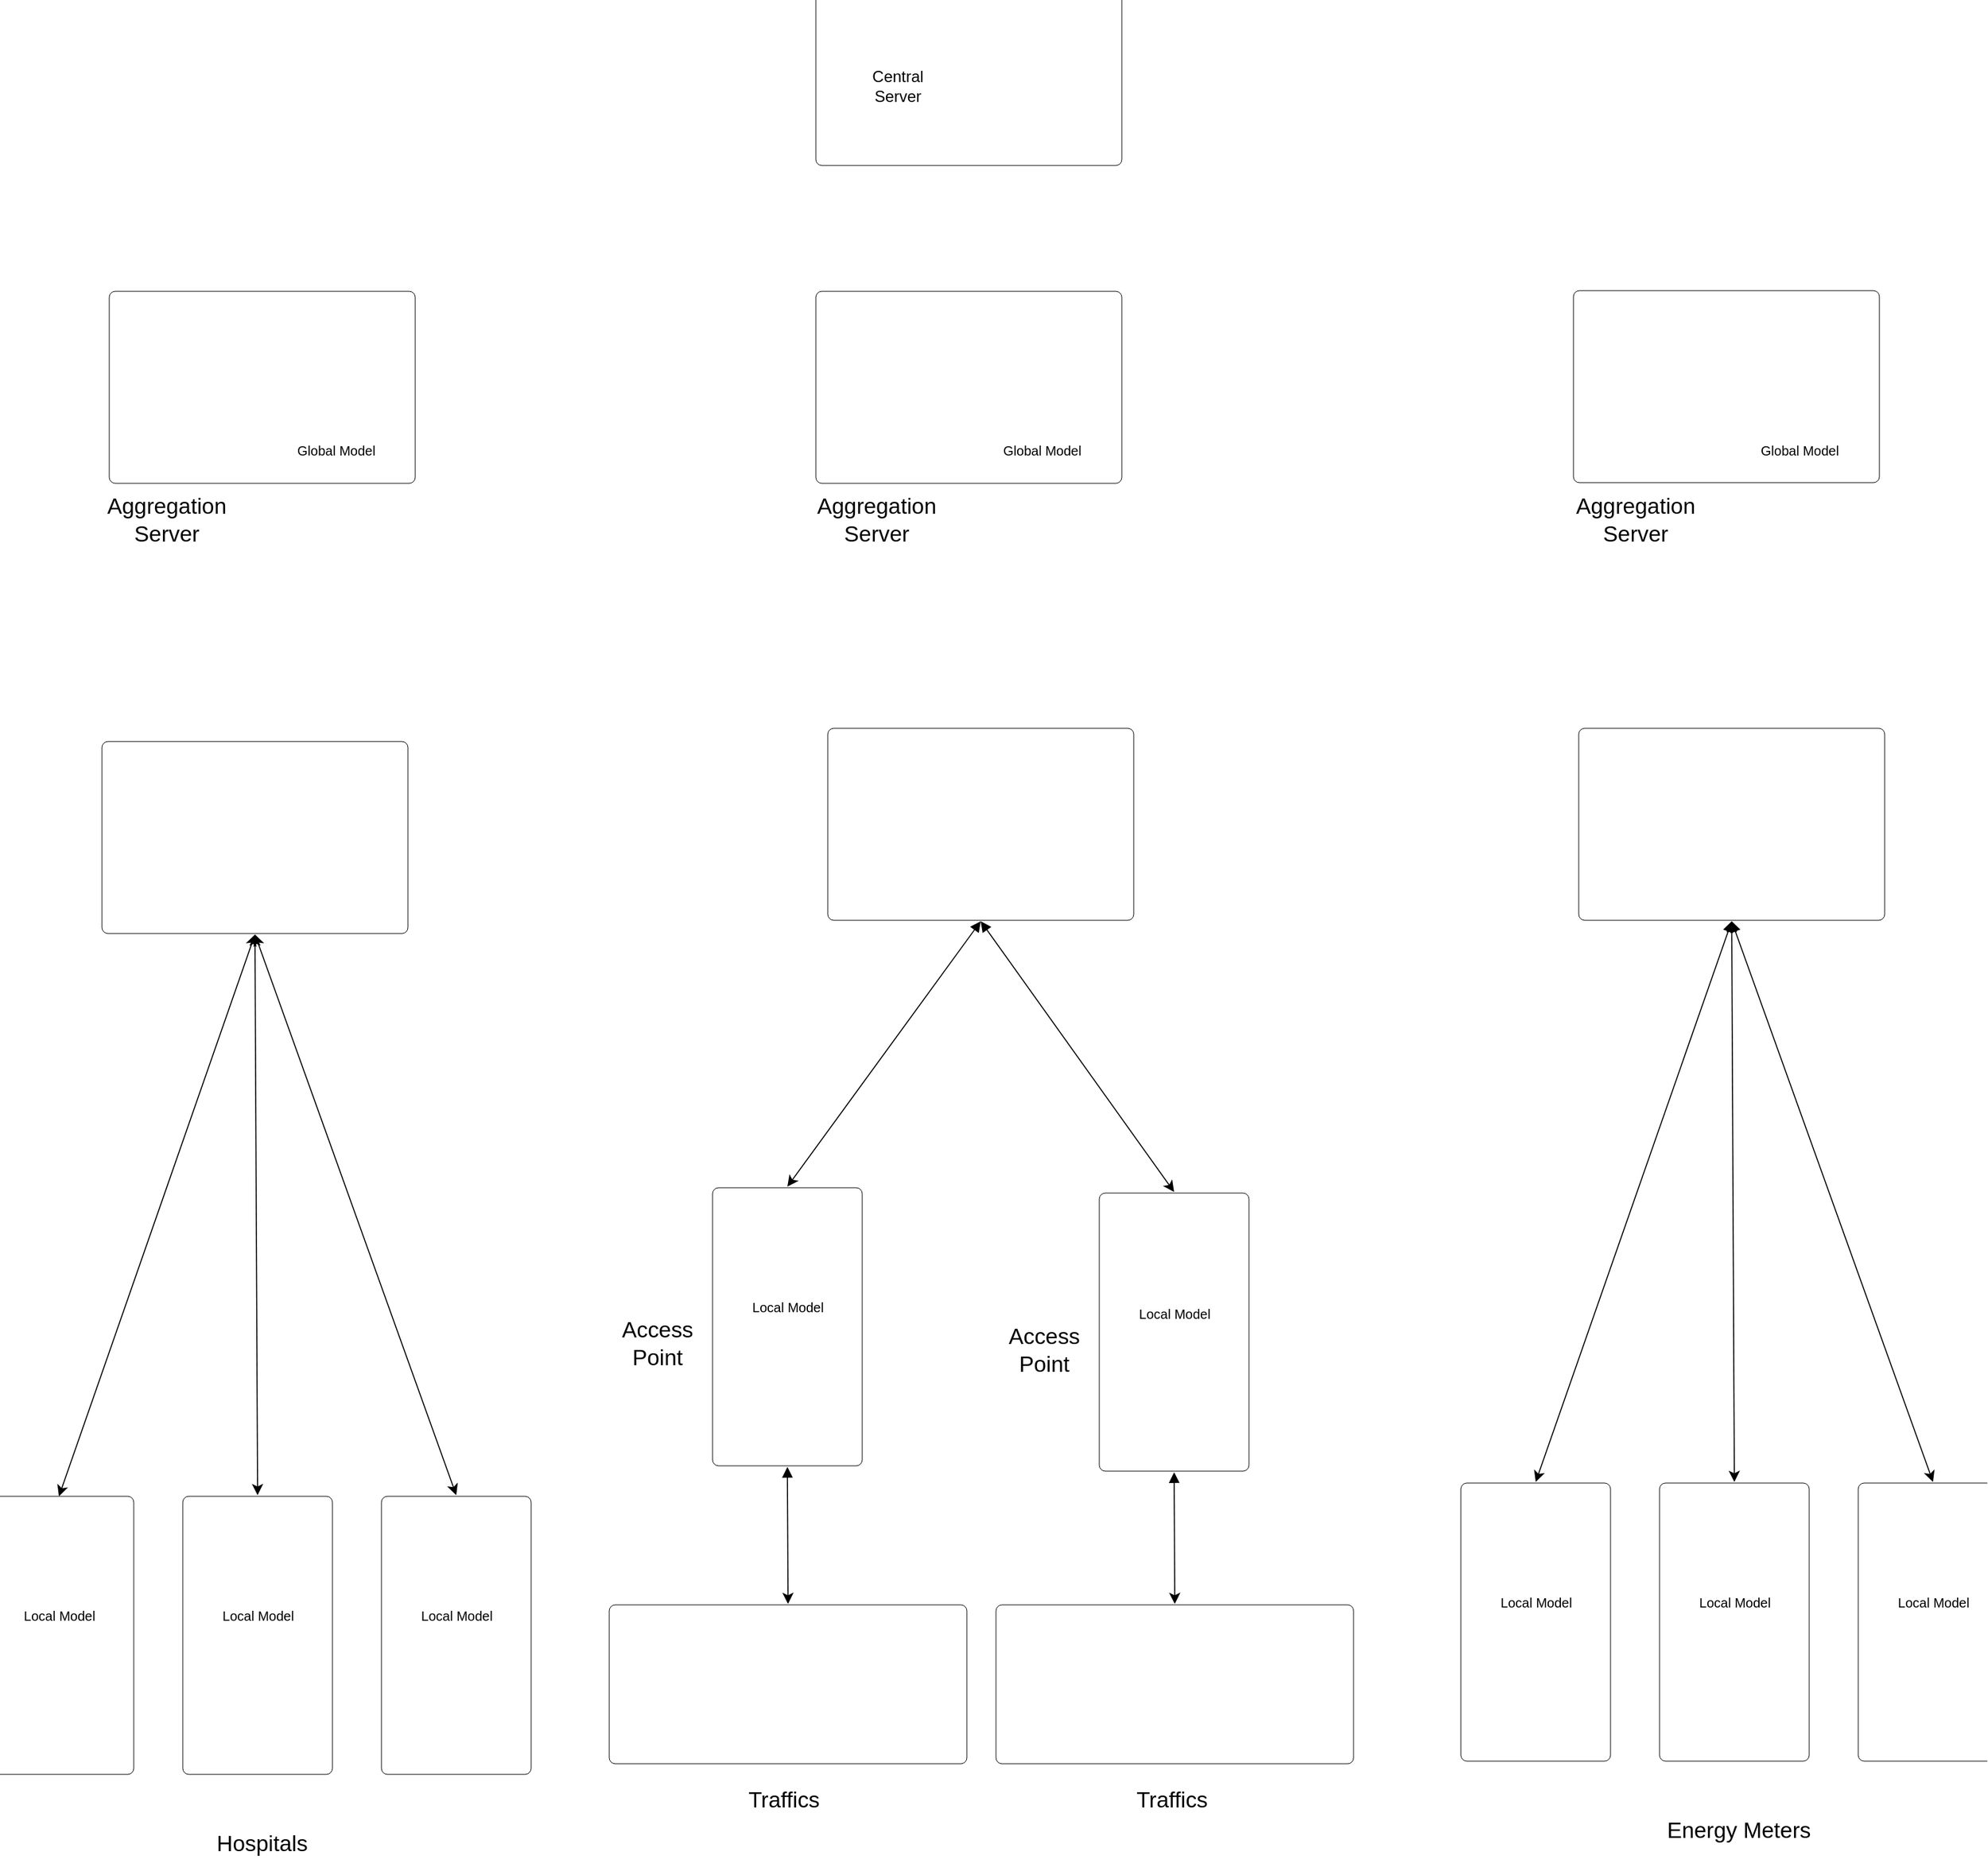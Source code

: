 <mxfile version="24.7.16">
  <diagram name="Page-1" id="HNp2VXpqPnTNMz63PoMm">
    <mxGraphModel dx="2049" dy="2226" grid="1" gridSize="10" guides="1" tooltips="1" connect="1" arrows="1" fold="1" page="1" pageScale="1" pageWidth="850" pageHeight="1100" math="0" shadow="0">
      <root>
        <mxCell id="0" />
        <mxCell id="1" parent="0" />
        <mxCell id="n_kdhxU8VcF-HbsjSbfM-1" value="" style="html=1;overflow=block;blockSpacing=1;whiteSpace=wrap;fontSize=13;spacing=3.8;rounded=1;absoluteArcSize=1;arcSize=9;strokeWidth=NaN;lucidId=oa0c9_Mlfg03;" parent="1" vertex="1">
          <mxGeometry x="135" y="450" width="113" height="210" as="geometry" />
        </mxCell>
        <mxCell id="n_kdhxU8VcF-HbsjSbfM-2" value="" style="html=1;overflow=block;blockSpacing=1;whiteSpace=wrap;shape=image;fontSize=13;spacing=0;strokeOpacity=100;rounded=1;absoluteArcSize=1;arcSize=9;strokeWidth=0;image=https://images.lucid.app/images/6ee2b878-bf0c-4cc6-b874-f6952ba9679c/content;imageAspect=0;lucidId=3~ZcfYs1wXwu;" parent="1" vertex="1">
          <mxGeometry x="160" y="465" width="60" height="60" as="geometry" />
        </mxCell>
        <mxCell id="n_kdhxU8VcF-HbsjSbfM-3" value="" style="html=1;overflow=block;blockSpacing=1;whiteSpace=wrap;shape=image;fontSize=13;spacing=0;strokeOpacity=100;rounded=1;absoluteArcSize=1;arcSize=9;strokeWidth=0;image=https://images.lucid.app/images/cd1e7f06-908c-4d9b-80ca-b69b78b18ff8/content;imageAspect=0;lucidId=nd0crdiI~nZ~;" parent="1" vertex="1">
          <mxGeometry x="147" y="547" width="85" height="85" as="geometry" />
        </mxCell>
        <mxCell id="n_kdhxU8VcF-HbsjSbfM-4" value="" style="html=1;overflow=block;blockSpacing=1;whiteSpace=wrap;fontSize=13;spacing=3.8;rounded=1;absoluteArcSize=1;arcSize=9;strokeWidth=NaN;lucidId=Ue0cFCNcHWdN;" parent="1" vertex="1">
          <mxGeometry x="285" y="450" width="113" height="210" as="geometry" />
        </mxCell>
        <mxCell id="n_kdhxU8VcF-HbsjSbfM-5" value="" style="html=1;overflow=block;blockSpacing=1;whiteSpace=wrap;shape=image;fontSize=13;spacing=0;strokeOpacity=100;rounded=1;absoluteArcSize=1;arcSize=9;strokeWidth=0;image=https://images.lucid.app/images/6ee2b878-bf0c-4cc6-b874-f6952ba9679c/content;imageAspect=0;lucidId=Ue0c8D6FLSGJ;" parent="1" vertex="1">
          <mxGeometry x="311" y="465" width="60" height="60" as="geometry" />
        </mxCell>
        <mxCell id="n_kdhxU8VcF-HbsjSbfM-6" value="" style="html=1;overflow=block;blockSpacing=1;whiteSpace=wrap;shape=image;fontSize=13;spacing=0;strokeOpacity=100;rounded=1;absoluteArcSize=1;arcSize=9;strokeWidth=0;image=https://images.lucid.app/images/cd1e7f06-908c-4d9b-80ca-b69b78b18ff8/content;imageAspect=0;lucidId=Ue0cAtFzDeq4;" parent="1" vertex="1">
          <mxGeometry x="297" y="547" width="85" height="85" as="geometry" />
        </mxCell>
        <mxCell id="n_kdhxU8VcF-HbsjSbfM-7" value="" style="html=1;overflow=block;blockSpacing=1;whiteSpace=wrap;fontSize=13;spacing=3.8;rounded=1;absoluteArcSize=1;arcSize=9;strokeWidth=NaN;lucidId=Ye0cGU86-.UA;" parent="1" vertex="1">
          <mxGeometry x="435" y="450" width="113" height="210" as="geometry" />
        </mxCell>
        <mxCell id="n_kdhxU8VcF-HbsjSbfM-8" value="" style="html=1;overflow=block;blockSpacing=1;whiteSpace=wrap;shape=image;fontSize=13;spacing=0;strokeOpacity=100;rounded=1;absoluteArcSize=1;arcSize=9;strokeWidth=0;image=https://images.lucid.app/images/6ee2b878-bf0c-4cc6-b874-f6952ba9679c/content;imageAspect=0;lucidId=Ye0co.i65bgH;" parent="1" vertex="1">
          <mxGeometry x="461" y="465" width="60" height="60" as="geometry" />
        </mxCell>
        <mxCell id="n_kdhxU8VcF-HbsjSbfM-9" value="" style="html=1;overflow=block;blockSpacing=1;whiteSpace=wrap;shape=image;fontSize=13;spacing=0;strokeOpacity=100;rounded=1;absoluteArcSize=1;arcSize=9;strokeWidth=0;image=https://images.lucid.app/images/cd1e7f06-908c-4d9b-80ca-b69b78b18ff8/content;imageAspect=0;lucidId=Ye0cFIR5wIGK;" parent="1" vertex="1">
          <mxGeometry x="447" y="547" width="85" height="85" as="geometry" />
        </mxCell>
        <mxCell id="n_kdhxU8VcF-HbsjSbfM-10" value="" style="html=1;overflow=block;blockSpacing=1;whiteSpace=wrap;fontSize=13;spacing=3.8;rounded=1;absoluteArcSize=1;arcSize=9;strokeWidth=NaN;lucidId=qf0c_eEb6ykf;" parent="1" vertex="1">
          <mxGeometry x="224" y="-120" width="231" height="145" as="geometry" />
        </mxCell>
        <mxCell id="n_kdhxU8VcF-HbsjSbfM-13" value="" style="html=1;jettySize=18;whiteSpace=wrap;fontSize=13;strokeOpacity=100;strokeWidth=0.8;rounded=1;arcSize=12;startArrow=classic;endArrow=classic;endFill=1;exitX=0.5;exitY=0;entryX=0.5;entryY=1.005;entryPerimeter=0;lucidId=Lj0c53ItbWVD;jumpStyle=none;startFill=1;exitDx=0;exitDy=0;" parent="1" source="n_kdhxU8VcF-HbsjSbfM-1" target="n_kdhxU8VcF-HbsjSbfM-10" edge="1">
          <mxGeometry width="100" height="100" relative="1" as="geometry" />
        </mxCell>
        <mxCell id="n_kdhxU8VcF-HbsjSbfM-14" value="" style="html=1;jettySize=18;whiteSpace=wrap;fontSize=13;strokeOpacity=100;strokeWidth=0.8;rounded=1;arcSize=12;startArrow=classic;endArrow=classic;endFill=1;exitX=0.5;exitY=-0.004;exitPerimeter=0;entryX=0.5;entryY=1.005;entryPerimeter=0;lucidId=Oj0cYNBlcdyR;jumpStyle=none;startFill=1;" parent="1" source="n_kdhxU8VcF-HbsjSbfM-4" target="n_kdhxU8VcF-HbsjSbfM-10" edge="1">
          <mxGeometry width="100" height="100" relative="1" as="geometry" />
        </mxCell>
        <mxCell id="n_kdhxU8VcF-HbsjSbfM-15" value="" style="html=1;jettySize=18;whiteSpace=wrap;fontSize=13;strokeOpacity=100;strokeWidth=0.8;rounded=1;arcSize=12;startArrow=classic;endArrow=classic;endFill=1;exitX=0.5;exitY=-0.004;exitPerimeter=0;entryX=0.5;entryY=1.005;entryPerimeter=0;lucidId=Xj0c3KFsN1RN;jumpStyle=none;startFill=1;" parent="1" source="n_kdhxU8VcF-HbsjSbfM-7" target="n_kdhxU8VcF-HbsjSbfM-10" edge="1">
          <mxGeometry width="100" height="100" relative="1" as="geometry" />
        </mxCell>
        <mxCell id="n_kdhxU8VcF-HbsjSbfM-16" value="Local Model" style="html=1;overflow=block;blockSpacing=1;whiteSpace=wrap;fontSize=10;spacing=0;strokeOpacity=100;fillOpacity=100;rounded=1;absoluteArcSize=1;arcSize=9;strokeWidth=1.5;lucidId=tk0cPmUiDAOT;fillColor=none;strokeColor=none;" parent="1" vertex="1">
          <mxGeometry x="152" y="525" width="80" height="30" as="geometry" />
        </mxCell>
        <mxCell id="n_kdhxU8VcF-HbsjSbfM-17" value="Local Model" style="html=1;overflow=block;blockSpacing=1;whiteSpace=wrap;fontSize=10;spacing=0;strokeOpacity=100;fillOpacity=100;rounded=1;absoluteArcSize=1;arcSize=9;strokeWidth=1.5;lucidId=0k0c1h7rbgkN;fillColor=none;strokeColor=none;" parent="1" vertex="1">
          <mxGeometry x="302" y="525" width="80" height="30" as="geometry" />
        </mxCell>
        <mxCell id="n_kdhxU8VcF-HbsjSbfM-18" value="Local Model" style="html=1;overflow=block;blockSpacing=1;whiteSpace=wrap;fontSize=10;spacing=0;strokeOpacity=100;fillOpacity=100;rounded=1;absoluteArcSize=1;arcSize=9;strokeWidth=1.5;lucidId=4k0cpnWflGrE;fillColor=none;strokeColor=none;" parent="1" vertex="1">
          <mxGeometry x="452" y="525" width="80" height="30" as="geometry" />
        </mxCell>
        <mxCell id="n_kdhxU8VcF-HbsjSbfM-20" value="Hospitals" style="html=1;overflow=block;blockSpacing=1;whiteSpace=wrap;fontSize=16.7;spacing=0;strokeOpacity=100;fillOpacity=100;rounded=1;absoluteArcSize=1;arcSize=9;strokeWidth=1.5;lucidId=Vl0cjTOPYraa;fillColor=none;strokeColor=none;" parent="1" vertex="1">
          <mxGeometry x="255" y="690" width="180" height="45" as="geometry" />
        </mxCell>
        <mxCell id="n_kdhxU8VcF-HbsjSbfM-21" value="Aggregation&#xa; Server" style="html=1;overflow=block;blockSpacing=1;whiteSpace=wrap;fontSize=16.7;spacing=0;strokeOpacity=100;fillOpacity=100;rounded=1;absoluteArcSize=1;arcSize=9;strokeWidth=1.5;lucidId=Hm0cVn6AdbdA;strokeColor=none;fillColor=none;" parent="1" vertex="1">
          <mxGeometry x="175" y="-310" width="196" height="45" as="geometry" />
        </mxCell>
        <mxCell id="n_kdhxU8VcF-HbsjSbfM-22" value="" style="html=1;overflow=block;blockSpacing=1;whiteSpace=wrap;fontSize=13;spacing=3.8;rounded=1;absoluteArcSize=1;arcSize=9;strokeWidth=NaN;lucidId=yn0c739pMSSu;" parent="1" vertex="1">
          <mxGeometry x="607" y="532" width="270" height="120" as="geometry" />
        </mxCell>
        <mxCell id="n_kdhxU8VcF-HbsjSbfM-23" value="" style="html=1;overflow=block;blockSpacing=1;whiteSpace=wrap;fontSize=13;spacing=3.8;rounded=1;absoluteArcSize=1;arcSize=9;strokeWidth=NaN;lucidId=yn0cnvMAfCbp;" parent="1" vertex="1">
          <mxGeometry x="772" y="-130" width="231" height="145" as="geometry" />
        </mxCell>
        <mxCell id="n_kdhxU8VcF-HbsjSbfM-27" value="Traffics" style="html=1;overflow=block;blockSpacing=1;whiteSpace=wrap;fontSize=16.7;spacing=0;strokeOpacity=100;fillOpacity=100;rounded=1;absoluteArcSize=1;arcSize=9;strokeWidth=1.5;lucidId=yn0cy5Y85RG1;strokeColor=none;fillColor=none;" parent="1" vertex="1">
          <mxGeometry x="649" y="657" width="180" height="45" as="geometry" />
        </mxCell>
        <mxCell id="n_kdhxU8VcF-HbsjSbfM-28" value="Aggregation&#xa; Server" style="html=1;overflow=block;blockSpacing=1;whiteSpace=wrap;fontSize=16.7;spacing=0;strokeOpacity=100;fillOpacity=100;rounded=1;absoluteArcSize=1;arcSize=9;strokeWidth=1.5;lucidId=yn0c8CJf4Z9g;strokeColor=none;fillColor=none;" parent="1" vertex="1">
          <mxGeometry x="711" y="-310" width="196" height="45" as="geometry" />
        </mxCell>
        <mxCell id="n_kdhxU8VcF-HbsjSbfM-29" value="" style="html=1;overflow=block;blockSpacing=1;whiteSpace=wrap;shape=image;fontSize=13;spacing=0;strokeOpacity=100;rounded=1;absoluteArcSize=1;arcSize=9;strokeWidth=0;image=https://images.lucid.app/images/5e367bd3-17f3-4e8a-a5dd-850cdf8dd5c8/content;imageAspect=0;lucidId=Mr0cSMd3RlLL;" parent="1" vertex="1">
          <mxGeometry x="609" y="539" width="266" height="106" as="geometry" />
        </mxCell>
        <mxCell id="n_kdhxU8VcF-HbsjSbfM-30" value="" style="html=1;overflow=block;blockSpacing=1;whiteSpace=wrap;fontSize=13;spacing=3.8;rounded=1;absoluteArcSize=1;arcSize=9;strokeWidth=NaN;lucidId=dv0cXFijIUet;" parent="1" vertex="1">
          <mxGeometry x="685" y="217" width="113" height="210" as="geometry" />
        </mxCell>
        <mxCell id="n_kdhxU8VcF-HbsjSbfM-31" value="" style="html=1;overflow=block;blockSpacing=1;whiteSpace=wrap;shape=image;fontSize=13;spacing=0;strokeOpacity=100;rounded=1;absoluteArcSize=1;arcSize=9;strokeWidth=0;image=https://images.lucid.app/images/6ee2b878-bf0c-4cc6-b874-f6952ba9679c/content;imageAspect=0;lucidId=dv0cdte8RRpS;" parent="1" vertex="1">
          <mxGeometry x="711" y="232" width="60" height="60" as="geometry" />
        </mxCell>
        <mxCell id="n_kdhxU8VcF-HbsjSbfM-32" value="Local Model" style="html=1;overflow=block;blockSpacing=1;whiteSpace=wrap;fontSize=10;spacing=0;strokeOpacity=100;fillOpacity=100;rounded=1;absoluteArcSize=1;arcSize=9;strokeWidth=1.5;lucidId=dv0cSMY8sLKg;fillColor=none;strokeColor=none;" parent="1" vertex="1">
          <mxGeometry x="702" y="292" width="80" height="30" as="geometry" />
        </mxCell>
        <mxCell id="n_kdhxU8VcF-HbsjSbfM-33" value="" style="html=1;overflow=block;blockSpacing=1;whiteSpace=wrap;shape=image;fontSize=13;spacing=0;strokeOpacity=100;rounded=1;absoluteArcSize=1;arcSize=9;strokeWidth=0;image=https://images.lucid.app/images/2069a597-414d-4270-9158-b2c62eb80928/content;imageAspect=0;lucidId=6u0cJR7z9VBF;imageBackground=none;" parent="1" vertex="1">
          <mxGeometry x="685" y="310" width="112" height="112" as="geometry" />
        </mxCell>
        <mxCell id="n_kdhxU8VcF-HbsjSbfM-34" value="Access  &#xa;Point" style="html=1;overflow=block;blockSpacing=1;whiteSpace=wrap;fontSize=16.7;spacing=0;strokeOpacity=100;fillOpacity=100;rounded=1;absoluteArcSize=1;arcSize=9;strokeWidth=1.5;lucidId=dw0crzC5P5g~;fillColor=none;strokeColor=none;" parent="1" vertex="1">
          <mxGeometry x="585" y="310" width="117" height="50" as="geometry" />
        </mxCell>
        <mxCell id="n_kdhxU8VcF-HbsjSbfM-35" value="" style="html=1;jettySize=18;whiteSpace=wrap;fontSize=13;strokeOpacity=100;strokeWidth=0.8;rounded=1;arcSize=12;startArrow=classic;endArrow=block;endFill=1;exitX=0.5;exitY=-0.006;exitPerimeter=0;entryX=0.5;entryY=1.004;entryPerimeter=0;lucidId=Ew0cICSfovb0;startFill=1;" parent="1" source="n_kdhxU8VcF-HbsjSbfM-22" target="n_kdhxU8VcF-HbsjSbfM-30" edge="1">
          <mxGeometry width="100" height="100" relative="1" as="geometry" />
        </mxCell>
        <mxCell id="n_kdhxU8VcF-HbsjSbfM-36" value="" style="html=1;jettySize=18;whiteSpace=wrap;fontSize=13;strokeOpacity=100;strokeWidth=0.8;rounded=1;arcSize=12;startArrow=classic;endArrow=block;endFill=1;exitX=0.5;exitY=-0.004;exitPerimeter=0;entryX=0.5;entryY=1.005;entryPerimeter=0;lucidId=7w0cDOA0~2D4;startFill=1;" parent="1" source="n_kdhxU8VcF-HbsjSbfM-30" target="n_kdhxU8VcF-HbsjSbfM-23" edge="1">
          <mxGeometry width="100" height="100" relative="1" as="geometry" />
        </mxCell>
        <mxCell id="n_kdhxU8VcF-HbsjSbfM-37" value="" style="html=1;overflow=block;blockSpacing=1;whiteSpace=wrap;fontSize=13;spacing=3.8;rounded=1;absoluteArcSize=1;arcSize=9;strokeWidth=NaN;lucidId=hx0cUC4oPDdu;" parent="1" vertex="1">
          <mxGeometry x="899" y="532" width="270" height="120" as="geometry" />
        </mxCell>
        <mxCell id="n_kdhxU8VcF-HbsjSbfM-38" value="Traffics" style="html=1;overflow=block;blockSpacing=1;whiteSpace=wrap;fontSize=16.7;spacing=0;strokeOpacity=100;fillOpacity=100;rounded=1;absoluteArcSize=1;arcSize=9;strokeWidth=1.5;lucidId=hx0co6d.r7jq;fillColor=none;strokeColor=none;" parent="1" vertex="1">
          <mxGeometry x="942" y="657" width="180" height="45" as="geometry" />
        </mxCell>
        <mxCell id="n_kdhxU8VcF-HbsjSbfM-39" value="" style="html=1;overflow=block;blockSpacing=1;whiteSpace=wrap;shape=image;fontSize=13;spacing=0;strokeOpacity=100;rounded=1;absoluteArcSize=1;arcSize=9;strokeWidth=0;image=https://images.lucid.app/images/5e367bd3-17f3-4e8a-a5dd-850cdf8dd5c8/content;imageAspect=0;lucidId=hx0cpttptLg0;" parent="1" vertex="1">
          <mxGeometry x="901" y="539" width="266" height="106" as="geometry" />
        </mxCell>
        <mxCell id="n_kdhxU8VcF-HbsjSbfM-40" value="" style="html=1;overflow=block;blockSpacing=1;whiteSpace=wrap;fontSize=13;spacing=3.8;rounded=1;absoluteArcSize=1;arcSize=9;strokeWidth=NaN;lucidId=hx0ccK9Tp_l1;" parent="1" vertex="1">
          <mxGeometry x="977" y="221" width="113" height="210" as="geometry" />
        </mxCell>
        <mxCell id="n_kdhxU8VcF-HbsjSbfM-41" value="" style="html=1;overflow=block;blockSpacing=1;whiteSpace=wrap;shape=image;fontSize=13;spacing=0;strokeOpacity=100;rounded=1;absoluteArcSize=1;arcSize=9;strokeWidth=0;image=https://images.lucid.app/images/6ee2b878-bf0c-4cc6-b874-f6952ba9679c/content;imageAspect=0;lucidId=hx0ctEQsJY8H;" parent="1" vertex="1">
          <mxGeometry x="1003" y="236" width="60" height="60" as="geometry" />
        </mxCell>
        <mxCell id="n_kdhxU8VcF-HbsjSbfM-42" value="Local Model" style="html=1;overflow=block;blockSpacing=1;whiteSpace=wrap;fontSize=10;spacing=0;strokeOpacity=100;fillOpacity=100;rounded=1;absoluteArcSize=1;arcSize=9;strokeWidth=1.5;lucidId=hx0cn1yrumVA;fillColor=none;strokeColor=none;" parent="1" vertex="1">
          <mxGeometry x="994" y="297" width="80" height="30" as="geometry" />
        </mxCell>
        <mxCell id="n_kdhxU8VcF-HbsjSbfM-43" value="" style="html=1;overflow=block;blockSpacing=1;whiteSpace=wrap;shape=image;fontSize=13;spacing=0;strokeOpacity=100;rounded=1;absoluteArcSize=1;arcSize=9;strokeWidth=0;image=https://images.lucid.app/images/2069a597-414d-4270-9158-b2c62eb80928/content;imageAspect=0;lucidId=hx0czPMrzHgw;fillColor=none;strokeColor=none;" parent="1" vertex="1">
          <mxGeometry x="977" y="315" width="112" height="112" as="geometry" />
        </mxCell>
        <mxCell id="n_kdhxU8VcF-HbsjSbfM-44" value="Access  &#xa;Point" style="html=1;overflow=block;blockSpacing=1;whiteSpace=wrap;fontSize=16.7;spacing=0;strokeOpacity=100;fillOpacity=100;rounded=1;absoluteArcSize=1;arcSize=9;strokeWidth=1.5;lucidId=hx0cH1iyyrq7;fillColor=none;strokeColor=none;" parent="1" vertex="1">
          <mxGeometry x="877" y="315" width="117" height="50" as="geometry" />
        </mxCell>
        <mxCell id="n_kdhxU8VcF-HbsjSbfM-45" value="" style="html=1;jettySize=18;whiteSpace=wrap;fontSize=13;strokeOpacity=100;strokeWidth=0.8;rounded=1;arcSize=12;startArrow=classic;endArrow=block;endFill=1;exitX=0.5;exitY=-0.006;exitPerimeter=0;entryX=0.5;entryY=1.004;entryPerimeter=0;lucidId=hx0cSZI5czvD;startFill=1;" parent="1" source="n_kdhxU8VcF-HbsjSbfM-37" target="n_kdhxU8VcF-HbsjSbfM-40" edge="1">
          <mxGeometry width="100" height="100" relative="1" as="geometry" />
        </mxCell>
        <mxCell id="n_kdhxU8VcF-HbsjSbfM-46" value="" style="html=1;jettySize=18;whiteSpace=wrap;fontSize=13;strokeOpacity=100;strokeWidth=0.8;rounded=1;arcSize=12;startArrow=classic;endArrow=block;endFill=1;exitX=0.5;exitY=-0.004;exitPerimeter=0;entryX=0.5;entryY=1.005;entryPerimeter=0;lucidId=sx0cSEGi1Tlb;startFill=1;" parent="1" source="n_kdhxU8VcF-HbsjSbfM-40" target="n_kdhxU8VcF-HbsjSbfM-23" edge="1">
          <mxGeometry width="100" height="100" relative="1" as="geometry" />
        </mxCell>
        <mxCell id="n_kdhxU8VcF-HbsjSbfM-47" value="" style="html=1;overflow=block;blockSpacing=1;whiteSpace=wrap;fontSize=13;spacing=3.8;rounded=1;absoluteArcSize=1;arcSize=9;strokeWidth=NaN;lucidId=oa0c9_Mlfg03;" parent="1" vertex="1">
          <mxGeometry x="1250" y="440" width="113" height="210" as="geometry" />
        </mxCell>
        <mxCell id="n_kdhxU8VcF-HbsjSbfM-48" value="" style="html=1;overflow=block;blockSpacing=1;whiteSpace=wrap;shape=image;fontSize=13;spacing=0;strokeOpacity=100;rounded=1;absoluteArcSize=1;arcSize=9;strokeWidth=0;image=https://images.lucid.app/images/6ee2b878-bf0c-4cc6-b874-f6952ba9679c/content;imageAspect=0;lucidId=3~ZcfYs1wXwu;" parent="1" vertex="1">
          <mxGeometry x="1275" y="455" width="60" height="60" as="geometry" />
        </mxCell>
        <mxCell id="n_kdhxU8VcF-HbsjSbfM-49" value="" style="html=1;overflow=block;blockSpacing=1;whiteSpace=wrap;shape=image;fontSize=13;spacing=0;strokeOpacity=100;rounded=1;absoluteArcSize=1;arcSize=9;strokeWidth=0;image=https://cdn-icons-png.flaticon.com/512/1548/1548050.png;imageAspect=0;lucidId=nd0crdiI~nZ~;" parent="1" vertex="1">
          <mxGeometry x="1262" y="537" width="85" height="85" as="geometry" />
        </mxCell>
        <mxCell id="n_kdhxU8VcF-HbsjSbfM-50" value="" style="html=1;overflow=block;blockSpacing=1;whiteSpace=wrap;fontSize=13;spacing=3.8;rounded=1;absoluteArcSize=1;arcSize=9;strokeWidth=NaN;lucidId=Ue0cFCNcHWdN;" parent="1" vertex="1">
          <mxGeometry x="1400" y="440" width="113" height="210" as="geometry" />
        </mxCell>
        <mxCell id="n_kdhxU8VcF-HbsjSbfM-51" value="" style="html=1;overflow=block;blockSpacing=1;whiteSpace=wrap;shape=image;fontSize=13;spacing=0;strokeOpacity=100;rounded=1;absoluteArcSize=1;arcSize=9;strokeWidth=0;image=https://images.lucid.app/images/6ee2b878-bf0c-4cc6-b874-f6952ba9679c/content;imageAspect=0;lucidId=Ue0c8D6FLSGJ;" parent="1" vertex="1">
          <mxGeometry x="1426" y="455" width="60" height="60" as="geometry" />
        </mxCell>
        <mxCell id="n_kdhxU8VcF-HbsjSbfM-52" value="" style="html=1;overflow=block;blockSpacing=1;whiteSpace=wrap;shape=image;fontSize=13;spacing=0;strokeOpacity=100;rounded=1;absoluteArcSize=1;arcSize=9;strokeWidth=0;image=https://cdn-icons-png.flaticon.com/512/1548/1548050.png;imageAspect=0;lucidId=Ue0cAtFzDeq4;" parent="1" vertex="1">
          <mxGeometry x="1412" y="537" width="85" height="85" as="geometry" />
        </mxCell>
        <mxCell id="n_kdhxU8VcF-HbsjSbfM-53" value="" style="html=1;overflow=block;blockSpacing=1;whiteSpace=wrap;fontSize=13;spacing=3.8;rounded=1;absoluteArcSize=1;arcSize=9;strokeWidth=NaN;lucidId=Ye0cGU86-.UA;" parent="1" vertex="1">
          <mxGeometry x="1550" y="440" width="113" height="210" as="geometry" />
        </mxCell>
        <mxCell id="n_kdhxU8VcF-HbsjSbfM-54" value="" style="html=1;overflow=block;blockSpacing=1;whiteSpace=wrap;shape=image;fontSize=13;spacing=0;strokeOpacity=100;rounded=1;absoluteArcSize=1;arcSize=9;strokeWidth=0;image=https://images.lucid.app/images/6ee2b878-bf0c-4cc6-b874-f6952ba9679c/content;imageAspect=0;lucidId=Ye0co.i65bgH;" parent="1" vertex="1">
          <mxGeometry x="1576" y="455" width="60" height="60" as="geometry" />
        </mxCell>
        <mxCell id="n_kdhxU8VcF-HbsjSbfM-55" value="" style="html=1;overflow=block;blockSpacing=1;whiteSpace=wrap;shape=image;fontSize=13;spacing=0;strokeOpacity=100;rounded=1;absoluteArcSize=1;arcSize=9;strokeWidth=0;image=https://cdn-icons-png.flaticon.com/512/1548/1548050.png;imageAspect=0;lucidId=Ye0cFIR5wIGK;" parent="1" vertex="1">
          <mxGeometry x="1562" y="537" width="85" height="85" as="geometry" />
        </mxCell>
        <mxCell id="n_kdhxU8VcF-HbsjSbfM-56" value="" style="html=1;overflow=block;blockSpacing=1;whiteSpace=wrap;fontSize=13;spacing=3.8;rounded=1;absoluteArcSize=1;arcSize=9;strokeWidth=NaN;lucidId=qf0c_eEb6ykf;" parent="1" vertex="1">
          <mxGeometry x="1339" y="-130" width="231" height="145" as="geometry" />
        </mxCell>
        <mxCell id="n_kdhxU8VcF-HbsjSbfM-59" value="" style="html=1;jettySize=18;whiteSpace=wrap;fontSize=13;strokeOpacity=100;strokeWidth=0.8;rounded=1;arcSize=12;startArrow=classic;endArrow=block;endFill=1;exitX=0.5;exitY=-0.004;exitPerimeter=0;entryX=0.5;entryY=1.005;entryPerimeter=0;lucidId=Lj0c53ItbWVD;startFill=1;" parent="1" source="n_kdhxU8VcF-HbsjSbfM-47" target="n_kdhxU8VcF-HbsjSbfM-56" edge="1">
          <mxGeometry width="100" height="100" relative="1" as="geometry" />
        </mxCell>
        <mxCell id="n_kdhxU8VcF-HbsjSbfM-60" value="" style="html=1;jettySize=18;whiteSpace=wrap;fontSize=13;strokeOpacity=100;strokeWidth=0.8;rounded=1;arcSize=12;startArrow=classic;endArrow=block;endFill=1;exitX=0.5;exitY=-0.004;exitPerimeter=0;entryX=0.5;entryY=1.005;entryPerimeter=0;lucidId=Oj0cYNBlcdyR;startFill=1;" parent="1" source="n_kdhxU8VcF-HbsjSbfM-50" target="n_kdhxU8VcF-HbsjSbfM-56" edge="1">
          <mxGeometry width="100" height="100" relative="1" as="geometry" />
        </mxCell>
        <mxCell id="n_kdhxU8VcF-HbsjSbfM-61" value="" style="html=1;jettySize=18;whiteSpace=wrap;fontSize=13;strokeOpacity=100;strokeWidth=0.8;rounded=1;arcSize=12;startArrow=classic;endArrow=block;endFill=1;exitX=0.5;exitY=-0.004;exitPerimeter=0;entryX=0.5;entryY=1.005;entryPerimeter=0;lucidId=Xj0c3KFsN1RN;startFill=1;" parent="1" source="n_kdhxU8VcF-HbsjSbfM-53" target="n_kdhxU8VcF-HbsjSbfM-56" edge="1">
          <mxGeometry width="100" height="100" relative="1" as="geometry" />
        </mxCell>
        <mxCell id="n_kdhxU8VcF-HbsjSbfM-62" value="Local Model" style="html=1;overflow=block;blockSpacing=1;whiteSpace=wrap;fontSize=10;spacing=0;strokeOpacity=100;fillOpacity=100;rounded=1;absoluteArcSize=1;arcSize=9;strokeWidth=1.5;lucidId=tk0cPmUiDAOT;fillColor=none;strokeColor=none;" parent="1" vertex="1">
          <mxGeometry x="1267" y="515" width="80" height="30" as="geometry" />
        </mxCell>
        <mxCell id="n_kdhxU8VcF-HbsjSbfM-63" value="Local Model" style="html=1;overflow=block;blockSpacing=1;whiteSpace=wrap;fontSize=10;spacing=0;strokeOpacity=100;fillOpacity=100;rounded=1;absoluteArcSize=1;arcSize=9;strokeWidth=1.5;lucidId=0k0c1h7rbgkN;fillColor=none;strokeColor=none;" parent="1" vertex="1">
          <mxGeometry x="1417" y="515" width="80" height="30" as="geometry" />
        </mxCell>
        <mxCell id="n_kdhxU8VcF-HbsjSbfM-64" value="Local Model" style="html=1;overflow=block;blockSpacing=1;whiteSpace=wrap;fontSize=10;spacing=0;strokeOpacity=100;fillOpacity=100;rounded=1;absoluteArcSize=1;arcSize=9;strokeWidth=1.5;lucidId=4k0cpnWflGrE;fillColor=none;strokeColor=none;" parent="1" vertex="1">
          <mxGeometry x="1567" y="515" width="80" height="30" as="geometry" />
        </mxCell>
        <mxCell id="n_kdhxU8VcF-HbsjSbfM-66" value="Energy Meters" style="html=1;overflow=block;blockSpacing=1;whiteSpace=wrap;fontSize=16.7;spacing=0;strokeOpacity=100;fillOpacity=100;rounded=1;absoluteArcSize=1;arcSize=9;strokeWidth=1.5;lucidId=Vl0cjTOPYraa;fillColor=none;strokeColor=none;" parent="1" vertex="1">
          <mxGeometry x="1370" y="680" width="180" height="45" as="geometry" />
        </mxCell>
        <mxCell id="n_kdhxU8VcF-HbsjSbfM-67" value="Aggregation&#xa; Server" style="html=1;overflow=block;blockSpacing=1;whiteSpace=wrap;fontSize=16.7;spacing=0;strokeOpacity=100;fillOpacity=100;rounded=1;absoluteArcSize=1;arcSize=9;strokeWidth=1.5;lucidId=Hm0cVn6AdbdA;strokeColor=none;fillColor=none;" parent="1" vertex="1">
          <mxGeometry x="1284" y="-310" width="196" height="45" as="geometry" />
        </mxCell>
        <mxCell id="p1MtR6n1nj-J7KXdIe0o-5" value="" style="html=1;overflow=block;blockSpacing=1;whiteSpace=wrap;fontSize=13;spacing=3.8;rounded=1;absoluteArcSize=1;arcSize=9;strokeWidth=NaN;lucidId=qf0c_eEb6ykf;" parent="1" vertex="1">
          <mxGeometry x="763" y="-700" width="231" height="145" as="geometry" />
        </mxCell>
        <mxCell id="p1MtR6n1nj-J7KXdIe0o-15" value="" style="shape=image;verticalLabelPosition=bottom;labelBackgroundColor=default;verticalAlign=top;aspect=fixed;imageAspect=0;image=https://static.vecteezy.com/system/resources/previews/024/091/981/non_2x/server-towers-devices-free-png.png;" parent="1" vertex="1">
          <mxGeometry x="863" y="-679.5" width="104" height="104" as="geometry" />
        </mxCell>
        <mxCell id="p1MtR6n1nj-J7KXdIe0o-20" value="Central Server" style="text;html=1;align=center;verticalAlign=middle;whiteSpace=wrap;rounded=0;" parent="1" vertex="1">
          <mxGeometry x="795" y="-630" width="60" height="30" as="geometry" />
        </mxCell>
        <mxCell id="aFXNKUl9Qy2cLiFR6Vbs-2" value="" style="html=1;overflow=block;blockSpacing=1;whiteSpace=wrap;fontSize=13;spacing=3.8;rounded=1;absoluteArcSize=1;arcSize=9;strokeWidth=NaN;lucidId=qf0c_eEb6ykf;" vertex="1" parent="1">
          <mxGeometry x="229.5" y="-460" width="231" height="145" as="geometry" />
        </mxCell>
        <mxCell id="aFXNKUl9Qy2cLiFR6Vbs-3" value="" style="html=1;overflow=block;blockSpacing=1;whiteSpace=wrap;shape=image;fontSize=13;spacing=0;strokeOpacity=100;rounded=1;absoluteArcSize=1;arcSize=9;strokeWidth=0;image=https://images.lucid.app/images/6ee2b878-bf0c-4cc6-b874-f6952ba9679c/content;imageAspect=0;lucidId=qf0c7~HlXfNC;" vertex="1" parent="1">
          <mxGeometry x="370.5" y="-418" width="60" height="60" as="geometry" />
        </mxCell>
        <mxCell id="aFXNKUl9Qy2cLiFR6Vbs-4" value="" style="html=1;overflow=block;blockSpacing=1;whiteSpace=wrap;shape=image;fontSize=13;spacing=0;strokeOpacity=100;rounded=1;absoluteArcSize=1;arcSize=9;strokeWidth=0;image=https://images.lucid.app/images/438c2a9f-1425-4897-a726-318c64c24dc9/content;imageAspect=0;lucidId=bj0c9Xj_4SpL;" vertex="1" parent="1">
          <mxGeometry x="247.5" y="-441" width="106" height="106" as="geometry" />
        </mxCell>
        <mxCell id="aFXNKUl9Qy2cLiFR6Vbs-5" value="Global Model" style="html=1;overflow=block;blockSpacing=1;whiteSpace=wrap;fontSize=10;spacing=0;strokeOpacity=100;fillOpacity=100;rounded=1;absoluteArcSize=1;arcSize=9;strokeWidth=1.5;lucidId=~k0c96lM0GLo;fillColor=none;strokeColor=none;" vertex="1" parent="1">
          <mxGeometry x="360.5" y="-355" width="80" height="30" as="geometry" />
        </mxCell>
        <mxCell id="aFXNKUl9Qy2cLiFR6Vbs-6" value="" style="html=1;overflow=block;blockSpacing=1;whiteSpace=wrap;fontSize=13;spacing=3.8;rounded=1;absoluteArcSize=1;arcSize=9;strokeWidth=NaN;lucidId=qf0c_eEb6ykf;" vertex="1" parent="1">
          <mxGeometry x="763" y="-460" width="231" height="145" as="geometry" />
        </mxCell>
        <mxCell id="aFXNKUl9Qy2cLiFR6Vbs-7" value="" style="html=1;overflow=block;blockSpacing=1;whiteSpace=wrap;shape=image;fontSize=13;spacing=0;strokeOpacity=100;rounded=1;absoluteArcSize=1;arcSize=9;strokeWidth=0;image=https://images.lucid.app/images/6ee2b878-bf0c-4cc6-b874-f6952ba9679c/content;imageAspect=0;lucidId=qf0c7~HlXfNC;" vertex="1" parent="1">
          <mxGeometry x="904" y="-418" width="60" height="60" as="geometry" />
        </mxCell>
        <mxCell id="aFXNKUl9Qy2cLiFR6Vbs-8" value="" style="html=1;overflow=block;blockSpacing=1;whiteSpace=wrap;shape=image;fontSize=13;spacing=0;strokeOpacity=100;rounded=1;absoluteArcSize=1;arcSize=9;strokeWidth=0;image=https://images.lucid.app/images/438c2a9f-1425-4897-a726-318c64c24dc9/content;imageAspect=0;lucidId=bj0c9Xj_4SpL;" vertex="1" parent="1">
          <mxGeometry x="781" y="-441" width="106" height="106" as="geometry" />
        </mxCell>
        <mxCell id="aFXNKUl9Qy2cLiFR6Vbs-9" value="Global Model" style="html=1;overflow=block;blockSpacing=1;whiteSpace=wrap;fontSize=10;spacing=0;strokeOpacity=100;fillOpacity=100;rounded=1;absoluteArcSize=1;arcSize=9;strokeWidth=1.5;lucidId=~k0c96lM0GLo;fillColor=none;strokeColor=none;" vertex="1" parent="1">
          <mxGeometry x="894" y="-355" width="80" height="30" as="geometry" />
        </mxCell>
        <mxCell id="aFXNKUl9Qy2cLiFR6Vbs-10" value="" style="html=1;overflow=block;blockSpacing=1;whiteSpace=wrap;fontSize=13;spacing=3.8;rounded=1;absoluteArcSize=1;arcSize=9;strokeWidth=NaN;lucidId=qf0c_eEb6ykf;" vertex="1" parent="1">
          <mxGeometry x="1335" y="-460.5" width="231" height="145" as="geometry" />
        </mxCell>
        <mxCell id="aFXNKUl9Qy2cLiFR6Vbs-11" value="" style="html=1;overflow=block;blockSpacing=1;whiteSpace=wrap;shape=image;fontSize=13;spacing=0;strokeOpacity=100;rounded=1;absoluteArcSize=1;arcSize=9;strokeWidth=0;image=https://images.lucid.app/images/6ee2b878-bf0c-4cc6-b874-f6952ba9679c/content;imageAspect=0;lucidId=qf0c7~HlXfNC;" vertex="1" parent="1">
          <mxGeometry x="1476" y="-418.5" width="60" height="60" as="geometry" />
        </mxCell>
        <mxCell id="aFXNKUl9Qy2cLiFR6Vbs-12" value="" style="html=1;overflow=block;blockSpacing=1;whiteSpace=wrap;shape=image;fontSize=13;spacing=0;strokeOpacity=100;rounded=1;absoluteArcSize=1;arcSize=9;strokeWidth=0;image=https://images.lucid.app/images/438c2a9f-1425-4897-a726-318c64c24dc9/content;imageAspect=0;lucidId=bj0c9Xj_4SpL;" vertex="1" parent="1">
          <mxGeometry x="1353" y="-441.5" width="106" height="106" as="geometry" />
        </mxCell>
        <mxCell id="aFXNKUl9Qy2cLiFR6Vbs-13" value="Global Model" style="html=1;overflow=block;blockSpacing=1;whiteSpace=wrap;fontSize=10;spacing=0;strokeOpacity=100;fillOpacity=100;rounded=1;absoluteArcSize=1;arcSize=9;strokeWidth=1.5;lucidId=~k0c96lM0GLo;fillColor=none;strokeColor=none;" vertex="1" parent="1">
          <mxGeometry x="1466" y="-355.5" width="80" height="30" as="geometry" />
        </mxCell>
      </root>
    </mxGraphModel>
  </diagram>
</mxfile>
